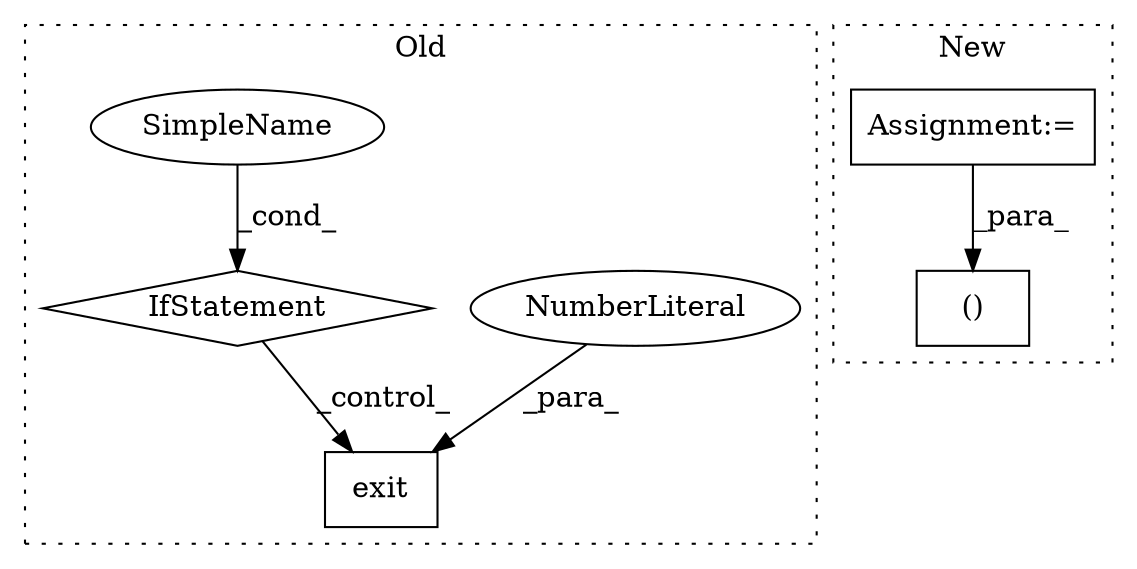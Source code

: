 digraph G {
subgraph cluster0 {
1 [label="exit" a="32" s="1862,1868" l="5,1" shape="box"];
3 [label="NumberLiteral" a="34" s="1867" l="1" shape="ellipse"];
4 [label="IfStatement" a="25" s="1770,1786" l="4,2" shape="diamond"];
5 [label="SimpleName" a="42" s="" l="" shape="ellipse"];
label = "Old";
style="dotted";
}
subgraph cluster1 {
2 [label="()" a="106" s="4085" l="31" shape="box"];
6 [label="Assignment:=" a="7" s="1685" l="9" shape="box"];
label = "New";
style="dotted";
}
3 -> 1 [label="_para_"];
4 -> 1 [label="_control_"];
5 -> 4 [label="_cond_"];
6 -> 2 [label="_para_"];
}